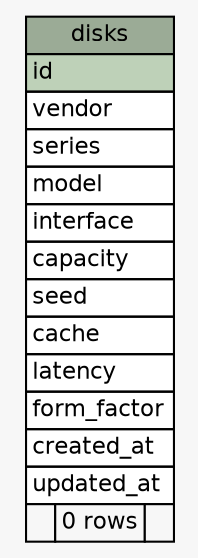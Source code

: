 // dot 2.40.1 on Linux 5.0.0-23-generic
// SchemaSpy rev 590
digraph "disks" {
  graph [
    rankdir="RL"
    bgcolor="#f7f7f7"
    nodesep="0.18"
    ranksep="0.46"
    fontname="Helvetica"
    fontsize="11"
  ];
  node [
    fontname="Helvetica"
    fontsize="11"
    shape="plaintext"
  ];
  edge [
    arrowsize="0.8"
  ];
  "disks" [
    label=<
    <TABLE BORDER="0" CELLBORDER="1" CELLSPACING="0" BGCOLOR="#ffffff">
      <TR><TD COLSPAN="3" BGCOLOR="#9bab96" ALIGN="CENTER">disks</TD></TR>
      <TR><TD PORT="id" COLSPAN="3" BGCOLOR="#bed1b8" ALIGN="LEFT">id</TD></TR>
      <TR><TD PORT="vendor" COLSPAN="3" ALIGN="LEFT">vendor</TD></TR>
      <TR><TD PORT="series" COLSPAN="3" ALIGN="LEFT">series</TD></TR>
      <TR><TD PORT="model" COLSPAN="3" ALIGN="LEFT">model</TD></TR>
      <TR><TD PORT="interface" COLSPAN="3" ALIGN="LEFT">interface</TD></TR>
      <TR><TD PORT="capacity" COLSPAN="3" ALIGN="LEFT">capacity</TD></TR>
      <TR><TD PORT="seed" COLSPAN="3" ALIGN="LEFT">seed</TD></TR>
      <TR><TD PORT="cache" COLSPAN="3" ALIGN="LEFT">cache</TD></TR>
      <TR><TD PORT="latency" COLSPAN="3" ALIGN="LEFT">latency</TD></TR>
      <TR><TD PORT="form_factor" COLSPAN="3" ALIGN="LEFT">form_factor</TD></TR>
      <TR><TD PORT="created_at" COLSPAN="3" ALIGN="LEFT">created_at</TD></TR>
      <TR><TD PORT="updated_at" COLSPAN="3" ALIGN="LEFT">updated_at</TD></TR>
      <TR><TD ALIGN="LEFT" BGCOLOR="#f7f7f7">  </TD><TD ALIGN="RIGHT" BGCOLOR="#f7f7f7">0 rows</TD><TD ALIGN="RIGHT" BGCOLOR="#f7f7f7">  </TD></TR>
    </TABLE>>
    URL="tables/disks.html"
    tooltip="disks"
  ];
}
